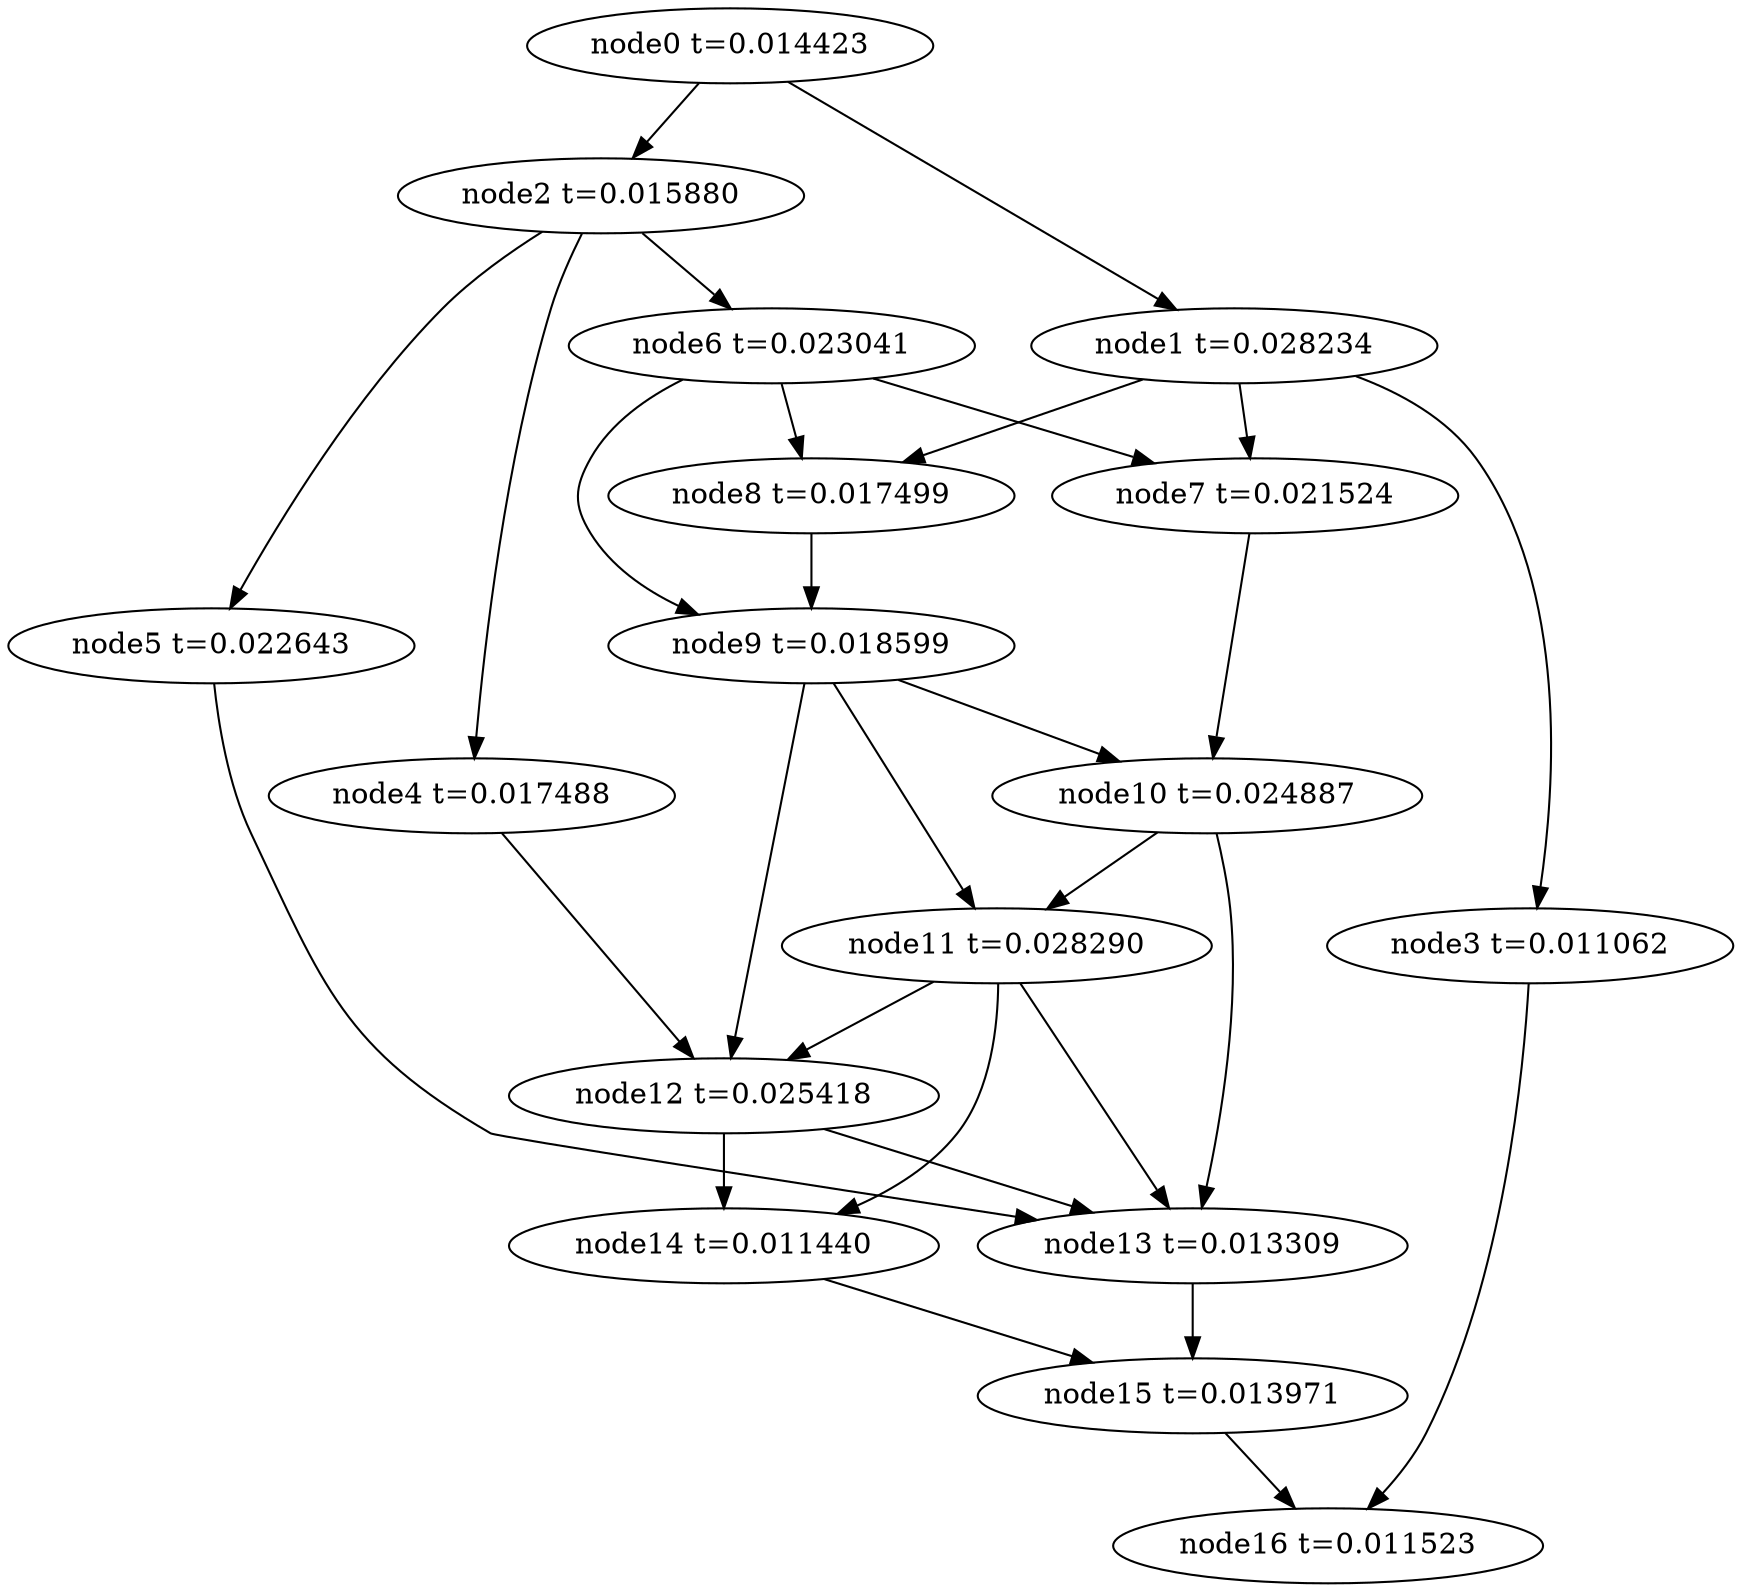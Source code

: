 digraph g{
	node16[label="node16 t=0.011523"]
	node15 -> node16
	node15[label="node15 t=0.013971"];
	node14 -> node15
	node14[label="node14 t=0.011440"];
	node13 -> node15
	node13[label="node13 t=0.013309"];
	node12 -> node14
	node12 -> node13
	node12[label="node12 t=0.025418"];
	node11 -> node14
	node11 -> node13
	node11 -> node12
	node11[label="node11 t=0.028290"];
	node10 -> node13
	node10 -> node11
	node10[label="node10 t=0.024887"];
	node9 -> node12
	node9 -> node11
	node9 -> node10
	node9[label="node9 t=0.018599"];
	node8 -> node9
	node8[label="node8 t=0.017499"];
	node7 -> node10
	node7[label="node7 t=0.021524"];
	node6 -> node9
	node6 -> node8
	node6 -> node7
	node6[label="node6 t=0.023041"];
	node5 -> node13
	node5[label="node5 t=0.022643"];
	node4 -> node12
	node4[label="node4 t=0.017488"];
	node3 -> node16
	node3[label="node3 t=0.011062"];
	node2 -> node6
	node2 -> node5
	node2 -> node4
	node2[label="node2 t=0.015880"];
	node1 -> node8
	node1 -> node7
	node1 -> node3
	node1[label="node1 t=0.028234"];
	node0 -> node2
	node0 -> node1
	node0[label="node0 t=0.014423"];
}
